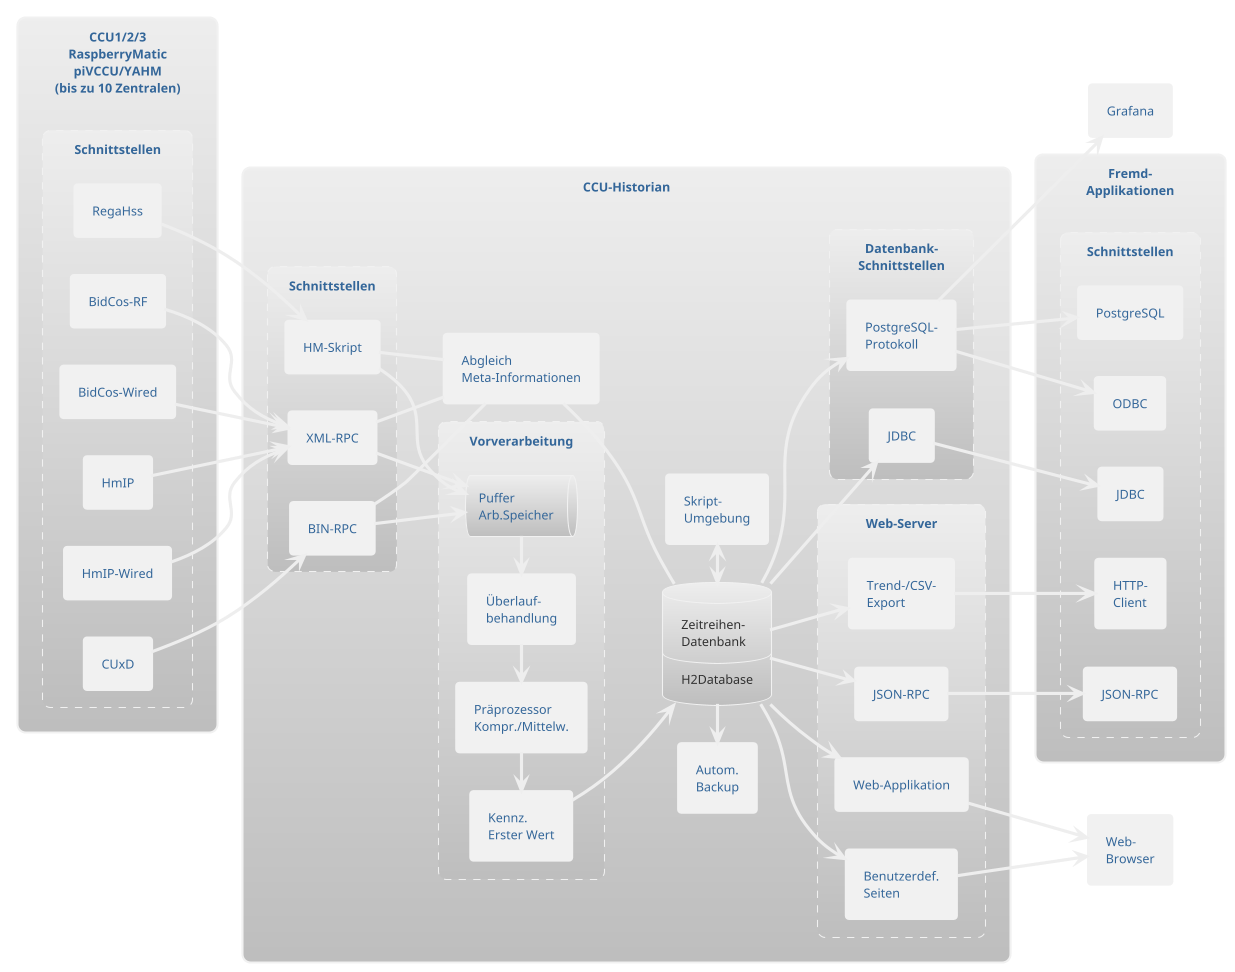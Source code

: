 @startuml
!theme silver
left to right direction

rectangle "CCU1/2/3\nRaspberryMatic\npiVCCU/YAHM\n(bis zu 10 Zentralen)" {
  rectangle "Schnittstellen" as ccuitf #line.dashed {
    rectangle "RegaHss" as regahss
    rectangle "BidCos-RF" as bidcosrf
    rectangle "BidCos-Wired" as bidcoswired #line.dotted
    rectangle "HmIP" as hmip
    rectangle "HmIP-Wired" as hmipwired #line.dotted
    rectangle "CUxD" as cuxd #line.dotted
  }
}

rectangle "CCU-Historian" {
  rectangle "Schnittstellen" #line.dashed {
    rectangle "HM-Skript" as hmskript
    rectangle "XML-RPC" as xmlrpc
    rectangle "BIN-RPC" as binrpc
  }

  regahss --> hmskript
  bidcosrf --> xmlrpc
  bidcoswired --> xmlrpc
  hmip --> xmlrpc
  hmipwired --> xmlrpc
  cuxd --> binrpc

  rectangle "Abgleich\nMeta-Informationen" as abglmeta
  hmskript -- abglmeta
  binrpc -- abglmeta
  xmlrpc -- abglmeta

  database db [
    Zeitreihen-
    Datenbank
    ---
    H2Database
  ]
  abglmeta -- db

  rectangle "Autom.\nBackup" as backup
  backup <- db

  rectangle "Skript-\nUmgebung" as scriptenv
  db <-> scriptenv

  rectangle "Vorverarbeitung" #line.dashed {
    queue "Puffer\nArb.Speicher" as puffer
    hmskript --> puffer
    binrpc --> puffer
    xmlrpc --> puffer

    rectangle "Überlauf-\nbehandlung" as overfl
    overfl <- puffer

    rectangle "Präprozessor\nKompr./Mittelw." as preproc
    preproc <- overfl 

    rectangle "Kennz.\nErster Wert" as firstar
    firstar <- preproc 
  }
  firstar --> db

  rectangle "Datenbank-\nSchnittstellen" #line.dashed {
    rectangle "PostgreSQL-\nProtokoll" as postgresql
    db --> postgresql

    rectangle "JDBC" as jdbc
    db --> jdbc
  }

  rectangle "Web-Server" #line.dashed {
    rectangle "Web-Applikation" as webapp
    rectangle "Trend-/CSV-\nExport" as export
    rectangle "JSON-RPC" as jsonrpc
    rectangle "Benutzerdef.\nSeiten" as custom

    db --> webapp
    db --> export
    db --> custom
    db --> jsonrpc
  }
}

rectangle "Web-\nBrowser" as webb
custom --> webb
webapp --> webb

rectangle "Grafana" as grafana
postgresql --> grafana

rectangle "Fremd-\nApplikationen" {
  rectangle "Schnittstellen" as appitf #line.dashed {
    rectangle "PostgreSQL" as itfpostgresql
    rectangle "ODBC" as itfodbc
    rectangle "JDBC" as itfjdbc
    rectangle "HTTP-\nClient" as itfhttp
    rectangle "JSON-RPC" as itfjsonrpc

    postgresql --> itfpostgresql
    postgresql --> itfodbc
    jdbc --> itfjdbc
    export --> itfhttp
    jsonrpc --> itfjsonrpc
  }
}
@enduml